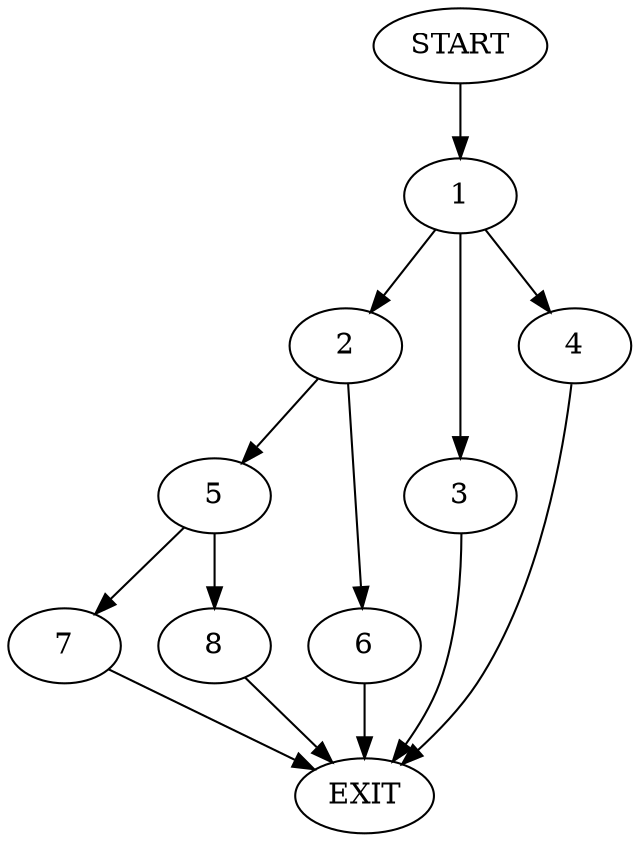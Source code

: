 digraph {
0 [label="START"]
9 [label="EXIT"]
0 -> 1
1 -> 2
1 -> 3
1 -> 4
3 -> 9
4 -> 9
2 -> 5
2 -> 6
5 -> 7
5 -> 8
6 -> 9
7 -> 9
8 -> 9
}
